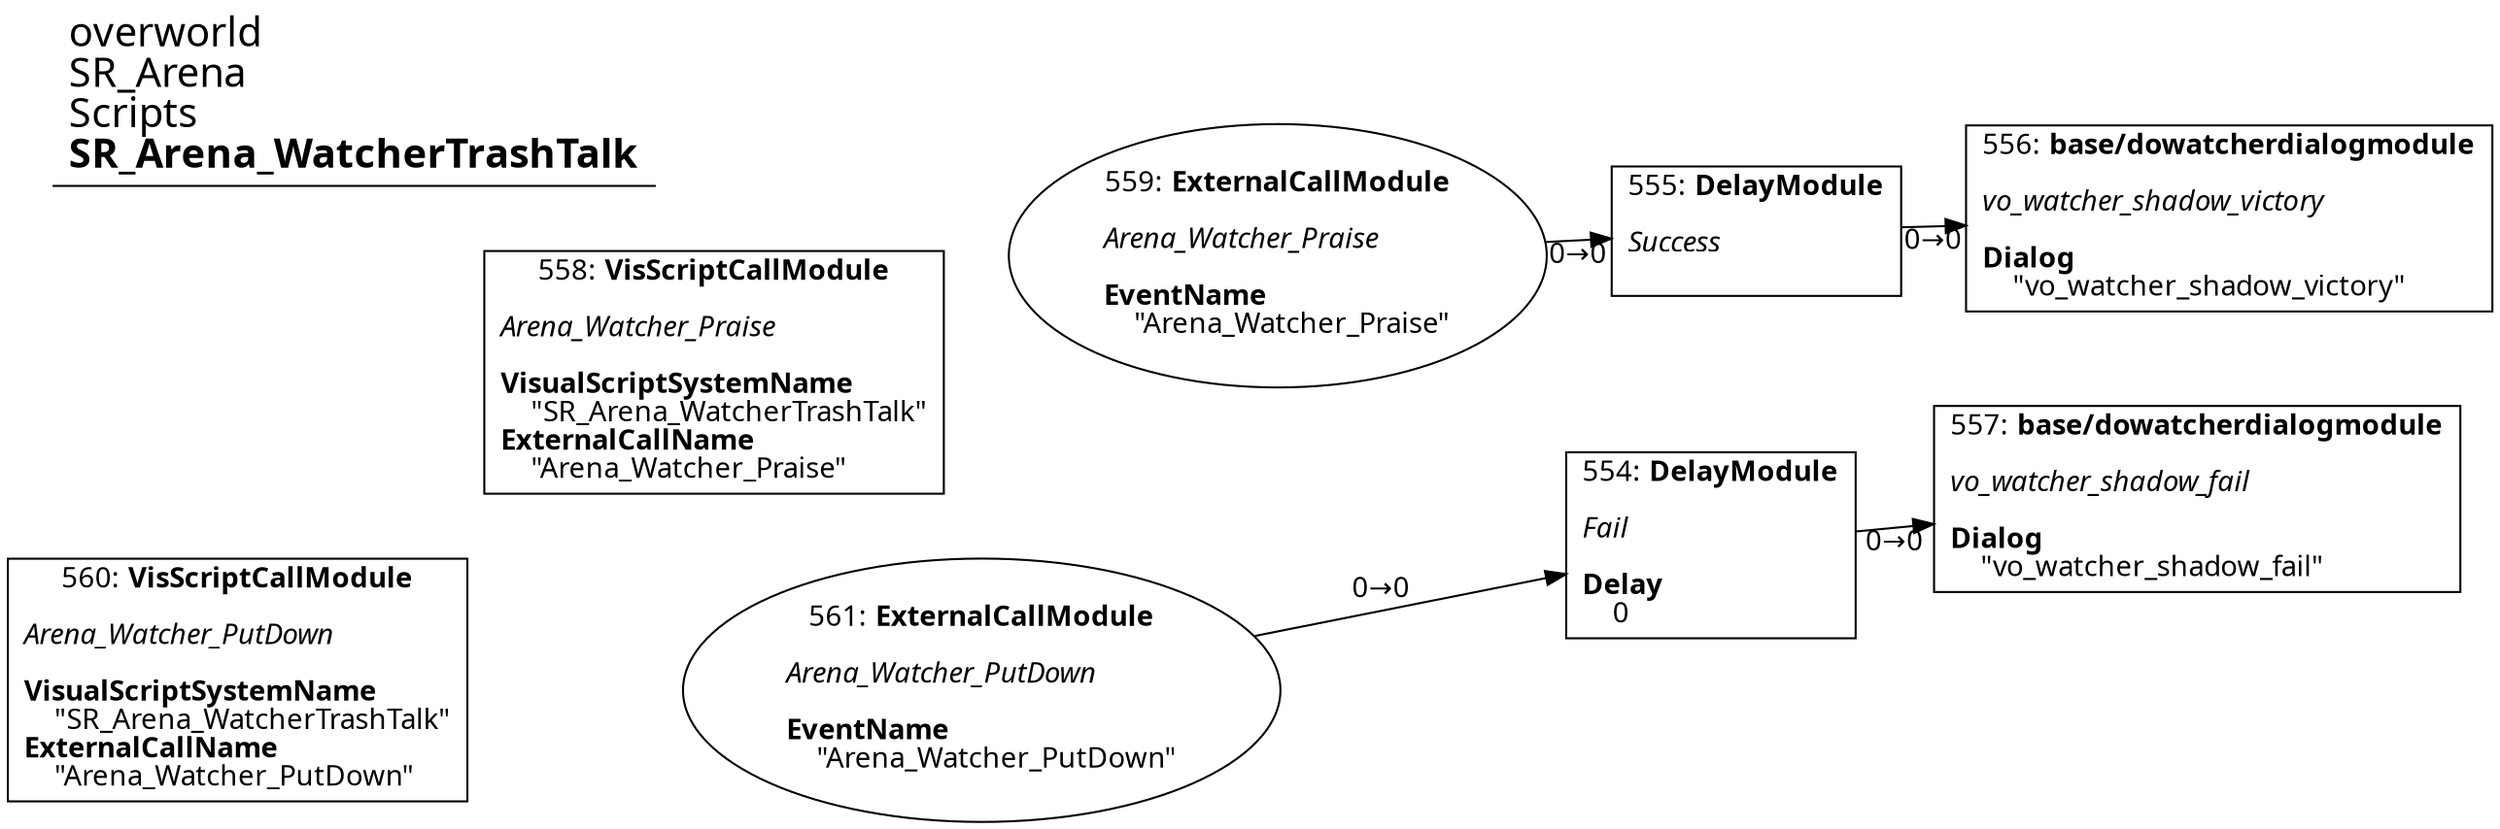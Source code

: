 digraph {
    layout = fdp;
    overlap = prism;
    sep = "+16";
    splines = spline;

    node [ shape = box ];

    graph [ fontname = "Segoe UI" ];
    node [ fontname = "Segoe UI" ];
    edge [ fontname = "Segoe UI" ];

    554 [ label = <554: <b>DelayModule</b><br/><br/><i>Fail<br align="left"/></i><br align="left"/><b>Delay</b><br align="left"/>    0<br align="left"/>> ];
    554 [ pos = "-0.096,-2.8730001!" ];
    554 -> 557 [ label = "0→0" ];

    555 [ label = <555: <b>DelayModule</b><br/><br/><i>Success<br align="left"/></i><br align="left"/>> ];
    555 [ pos = "-0.101,-2.6620002!" ];
    555 -> 556 [ label = "0→0" ];

    556 [ label = <556: <b>base/dowatcherdialogmodule</b><br/><br/><i>vo_watcher_shadow_victory<br align="left"/></i><br align="left"/><b>Dialog</b><br align="left"/>    &quot;vo_watcher_shadow_victory&quot;<br align="left"/>> ];
    556 [ pos = "0.066,-2.6620002!" ];

    557 [ label = <557: <b>base/dowatcherdialogmodule</b><br/><br/><i>vo_watcher_shadow_fail<br align="left"/></i><br align="left"/><b>Dialog</b><br align="left"/>    &quot;vo_watcher_shadow_fail&quot;<br align="left"/>> ];
    557 [ pos = "0.079,-2.8730001!" ];

    558 [ label = <558: <b>VisScriptCallModule</b><br/><br/><i>Arena_Watcher_Praise<br align="left"/></i><br align="left"/><b>VisualScriptSystemName</b><br align="left"/>    &quot;SR_Arena_WatcherTrashTalk&quot;<br align="left"/><b>ExternalCallName</b><br align="left"/>    &quot;Arena_Watcher_Praise&quot;<br align="left"/>> ];
    558 [ pos = "-0.675,-2.66!" ];

    559 [ label = <559: <b>ExternalCallModule</b><br/><br/><i>Arena_Watcher_Praise<br align="left"/></i><br align="left"/><b>EventName</b><br align="left"/>    &quot;Arena_Watcher_Praise&quot;<br align="left"/>> ];
    559 [ shape = oval ]
    559 [ pos = "-0.47500002,-2.6620002!" ];
    559 -> 555 [ label = "0→0" ];

    560 [ label = <560: <b>VisScriptCallModule</b><br/><br/><i>Arena_Watcher_PutDown<br align="left"/></i><br align="left"/><b>VisualScriptSystemName</b><br align="left"/>    &quot;SR_Arena_WatcherTrashTalk&quot;<br align="left"/><b>ExternalCallName</b><br align="left"/>    &quot;Arena_Watcher_PutDown&quot;<br align="left"/>> ];
    560 [ pos = "-0.67,-2.8720002!" ];

    561 [ label = <561: <b>ExternalCallModule</b><br/><br/><i>Arena_Watcher_PutDown<br align="left"/></i><br align="left"/><b>EventName</b><br align="left"/>    &quot;Arena_Watcher_PutDown&quot;<br align="left"/>> ];
    561 [ shape = oval ]
    561 [ pos = "-0.47400004,-2.8730001!" ];
    561 -> 554 [ label = "0→0" ];

    title [ pos = "-0.67600006,-2.6590002!" ];
    title [ shape = underline ];
    title [ label = <<font point-size="20">overworld<br align="left"/>SR_Arena<br align="left"/>Scripts<br align="left"/><b>SR_Arena_WatcherTrashTalk</b><br align="left"/></font>> ];
}
